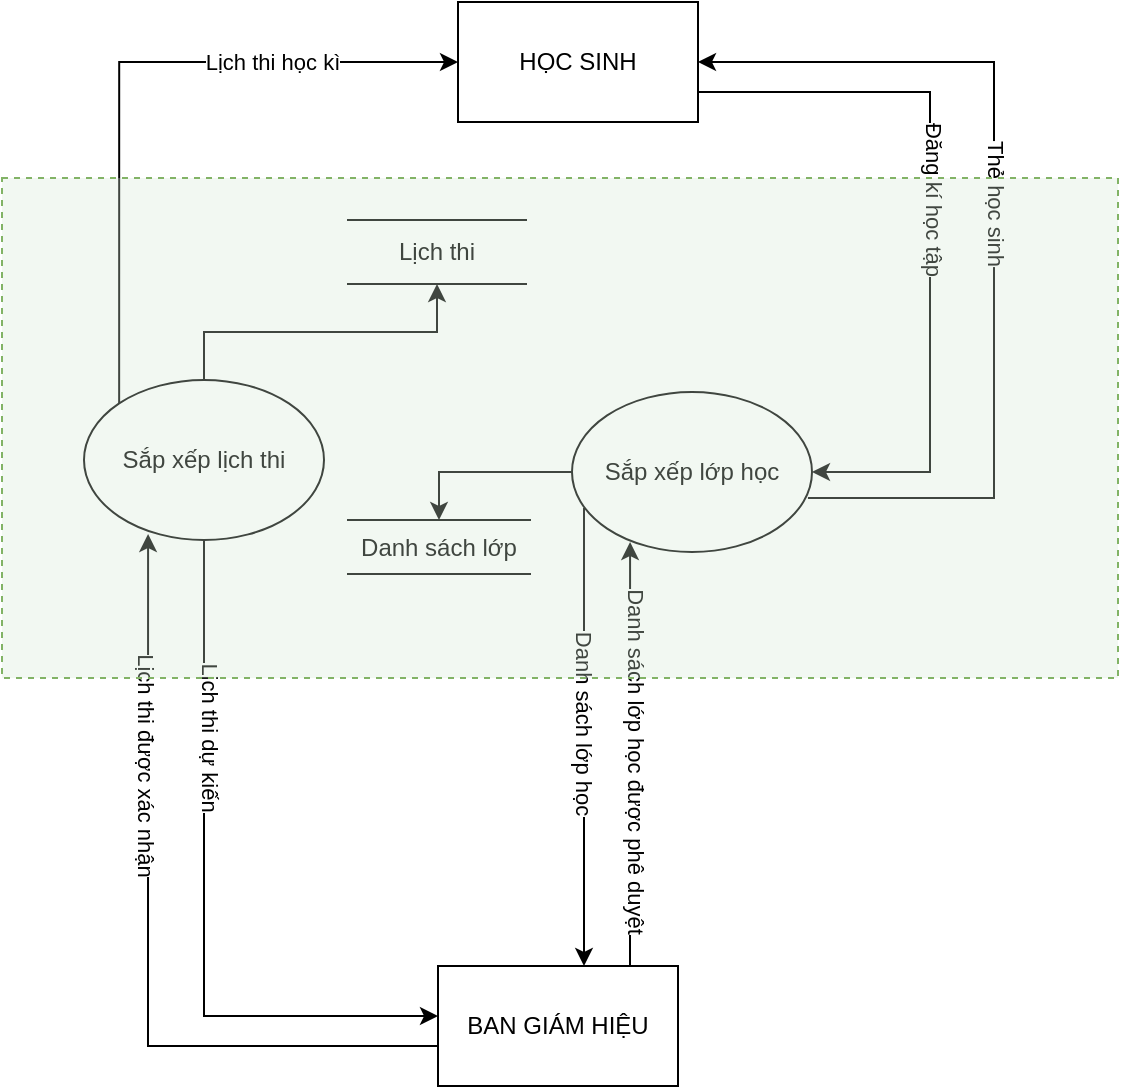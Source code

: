 <mxfile version="14.4.3" type="github">
  <diagram id="9bc5HynWW97KNLTAC6Zj" name="Page-1">
    <mxGraphModel dx="1369" dy="776" grid="0" gridSize="10" guides="1" tooltips="1" connect="1" arrows="1" fold="1" page="1" pageScale="1" pageWidth="850" pageHeight="1100" background="#ffffff" math="0" shadow="0">
      <root>
        <mxCell id="0" />
        <mxCell id="1" parent="0" />
        <mxCell id="DaIMqEM_JUgA9F1qBchQ-1" style="edgeStyle=orthogonalEdgeStyle;rounded=0;orthogonalLoop=1;jettySize=auto;html=1;entryX=1;entryY=0.5;entryDx=0;entryDy=0;exitX=0.983;exitY=0.663;exitDx=0;exitDy=0;exitPerimeter=0;" edge="1" parent="1" source="DaIMqEM_JUgA9F1qBchQ-39" target="DaIMqEM_JUgA9F1qBchQ-26">
          <mxGeometry relative="1" as="geometry">
            <mxPoint x="654" y="41" as="sourcePoint" />
            <Array as="points">
              <mxPoint x="685" y="457" />
              <mxPoint x="685" y="239" />
            </Array>
          </mxGeometry>
        </mxCell>
        <mxCell id="DaIMqEM_JUgA9F1qBchQ-2" value="Thẻ học sinh" style="edgeLabel;html=1;align=center;verticalAlign=middle;resizable=0;points=[];rotation=90;" vertex="1" connectable="0" parent="DaIMqEM_JUgA9F1qBchQ-1">
          <mxGeometry x="0.05" y="-1" relative="1" as="geometry">
            <mxPoint as="offset" />
          </mxGeometry>
        </mxCell>
        <mxCell id="DaIMqEM_JUgA9F1qBchQ-3" style="edgeStyle=orthogonalEdgeStyle;rounded=0;orthogonalLoop=1;jettySize=auto;html=1;entryX=0;entryY=0.5;entryDx=0;entryDy=0;exitX=0;exitY=0;exitDx=0;exitDy=0;" edge="1" parent="1" source="DaIMqEM_JUgA9F1qBchQ-48" target="DaIMqEM_JUgA9F1qBchQ-26">
          <mxGeometry relative="1" as="geometry">
            <Array as="points">
              <mxPoint x="248" y="239" />
            </Array>
            <mxPoint x="721" y="48" as="sourcePoint" />
          </mxGeometry>
        </mxCell>
        <mxCell id="DaIMqEM_JUgA9F1qBchQ-4" value="Lịch thi học kì" style="edgeLabel;html=1;align=center;verticalAlign=middle;resizable=0;points=[];" vertex="1" connectable="0" parent="DaIMqEM_JUgA9F1qBchQ-3">
          <mxGeometry x="-0.137" y="-2" relative="1" as="geometry">
            <mxPoint x="74.4" y="-23.72" as="offset" />
          </mxGeometry>
        </mxCell>
        <mxCell id="DaIMqEM_JUgA9F1qBchQ-11" style="edgeStyle=orthogonalEdgeStyle;rounded=0;orthogonalLoop=1;jettySize=auto;html=1;align=right;exitX=0.05;exitY=0.725;exitDx=0;exitDy=0;exitPerimeter=0;" edge="1" parent="1" source="DaIMqEM_JUgA9F1qBchQ-39" target="DaIMqEM_JUgA9F1qBchQ-41">
          <mxGeometry relative="1" as="geometry">
            <Array as="points">
              <mxPoint x="480" y="642" />
              <mxPoint x="480" y="642" />
            </Array>
            <mxPoint x="505" y="477" as="sourcePoint" />
          </mxGeometry>
        </mxCell>
        <mxCell id="DaIMqEM_JUgA9F1qBchQ-12" value="Danh sách lớp học" style="edgeLabel;html=1;align=center;verticalAlign=middle;resizable=0;points=[];rotation=90;" vertex="1" connectable="0" parent="DaIMqEM_JUgA9F1qBchQ-11">
          <mxGeometry x="-0.067" relative="1" as="geometry">
            <mxPoint as="offset" />
          </mxGeometry>
        </mxCell>
        <mxCell id="DaIMqEM_JUgA9F1qBchQ-13" style="edgeStyle=orthogonalEdgeStyle;rounded=0;orthogonalLoop=1;jettySize=auto;html=1;align=right;exitX=0.5;exitY=1;exitDx=0;exitDy=0;" edge="1" parent="1" source="DaIMqEM_JUgA9F1qBchQ-48">
          <mxGeometry relative="1" as="geometry">
            <Array as="points">
              <mxPoint x="290" y="716" />
            </Array>
            <mxPoint x="159" y="35" as="sourcePoint" />
            <mxPoint x="407" y="716" as="targetPoint" />
          </mxGeometry>
        </mxCell>
        <mxCell id="DaIMqEM_JUgA9F1qBchQ-14" value="Lịch thi dự kiến" style="edgeLabel;html=1;align=center;verticalAlign=middle;resizable=0;points=[];rotation=90;" vertex="1" connectable="0" parent="DaIMqEM_JUgA9F1qBchQ-13">
          <mxGeometry x="0.111" y="-2" relative="1" as="geometry">
            <mxPoint x="5" y="-99" as="offset" />
          </mxGeometry>
        </mxCell>
        <mxCell id="DaIMqEM_JUgA9F1qBchQ-17" style="edgeStyle=orthogonalEdgeStyle;rounded=0;orthogonalLoop=1;jettySize=auto;html=1;align=right;entryX=0.242;entryY=0.938;entryDx=0;entryDy=0;entryPerimeter=0;" edge="1" parent="1" source="DaIMqEM_JUgA9F1qBchQ-41" target="DaIMqEM_JUgA9F1qBchQ-39">
          <mxGeometry relative="1" as="geometry">
            <Array as="points">
              <mxPoint x="503" y="587" />
              <mxPoint x="503" y="587" />
            </Array>
            <mxPoint x="26" y="671" as="targetPoint" />
          </mxGeometry>
        </mxCell>
        <mxCell id="DaIMqEM_JUgA9F1qBchQ-18" value="Danh sách lớp học được phê duyệt" style="edgeLabel;html=1;align=center;verticalAlign=middle;resizable=0;points=[];rotation=90;" vertex="1" connectable="0" parent="DaIMqEM_JUgA9F1qBchQ-17">
          <mxGeometry x="-0.075" y="2" relative="1" as="geometry">
            <mxPoint x="5" y="-5" as="offset" />
          </mxGeometry>
        </mxCell>
        <mxCell id="DaIMqEM_JUgA9F1qBchQ-19" style="edgeStyle=orthogonalEdgeStyle;rounded=0;orthogonalLoop=1;jettySize=auto;html=1;exitX=0;exitY=0.75;exitDx=0;exitDy=0;align=right;entryX=0.267;entryY=0.963;entryDx=0;entryDy=0;entryPerimeter=0;" edge="1" parent="1" source="DaIMqEM_JUgA9F1qBchQ-41" target="DaIMqEM_JUgA9F1qBchQ-48">
          <mxGeometry relative="1" as="geometry">
            <Array as="points">
              <mxPoint x="262" y="731" />
            </Array>
            <mxPoint x="131" y="36" as="targetPoint" />
          </mxGeometry>
        </mxCell>
        <mxCell id="DaIMqEM_JUgA9F1qBchQ-20" value="Lịch thi được xác nhận" style="edgeLabel;html=1;align=center;verticalAlign=middle;resizable=0;points=[];rotation=90;" vertex="1" connectable="0" parent="DaIMqEM_JUgA9F1qBchQ-19">
          <mxGeometry x="-0.079" relative="1" as="geometry">
            <mxPoint x="-1.01" y="-104" as="offset" />
          </mxGeometry>
        </mxCell>
        <mxCell id="DaIMqEM_JUgA9F1qBchQ-22" style="edgeStyle=orthogonalEdgeStyle;rounded=0;orthogonalLoop=1;jettySize=auto;html=1;exitX=1;exitY=0.75;exitDx=0;exitDy=0;entryX=1;entryY=0.5;entryDx=0;entryDy=0;" edge="1" parent="1" source="DaIMqEM_JUgA9F1qBchQ-26" target="DaIMqEM_JUgA9F1qBchQ-39">
          <mxGeometry relative="1" as="geometry">
            <Array as="points">
              <mxPoint x="653" y="254" />
              <mxPoint x="653" y="444" />
            </Array>
            <mxPoint x="586" y="39" as="targetPoint" />
          </mxGeometry>
        </mxCell>
        <mxCell id="DaIMqEM_JUgA9F1qBchQ-23" value="Đăng kí học tập" style="edgeLabel;html=1;align=center;verticalAlign=middle;resizable=0;points=[];rotation=90;" vertex="1" connectable="0" parent="DaIMqEM_JUgA9F1qBchQ-22">
          <mxGeometry x="-0.073" y="2" relative="1" as="geometry">
            <mxPoint as="offset" />
          </mxGeometry>
        </mxCell>
        <mxCell id="DaIMqEM_JUgA9F1qBchQ-26" value="HỌC SINH" style="rounded=0;whiteSpace=wrap;html=1;" vertex="1" parent="1">
          <mxGeometry x="417" y="209" width="120" height="60" as="geometry" />
        </mxCell>
        <mxCell id="DaIMqEM_JUgA9F1qBchQ-37" style="edgeStyle=orthogonalEdgeStyle;rounded=0;orthogonalLoop=1;jettySize=auto;html=1;exitX=0;exitY=0.5;exitDx=0;exitDy=0;entryX=0.5;entryY=0;entryDx=0;entryDy=0;" edge="1" parent="1" source="DaIMqEM_JUgA9F1qBchQ-39" target="DaIMqEM_JUgA9F1qBchQ-44">
          <mxGeometry relative="1" as="geometry">
            <Array as="points">
              <mxPoint x="408" y="444" />
            </Array>
          </mxGeometry>
        </mxCell>
        <mxCell id="DaIMqEM_JUgA9F1qBchQ-38" style="edgeStyle=orthogonalEdgeStyle;rounded=0;orthogonalLoop=1;jettySize=auto;html=1;exitX=0.5;exitY=0;exitDx=0;exitDy=0;entryX=0.5;entryY=1;entryDx=0;entryDy=0;" edge="1" parent="1" source="DaIMqEM_JUgA9F1qBchQ-48" target="DaIMqEM_JUgA9F1qBchQ-43">
          <mxGeometry relative="1" as="geometry" />
        </mxCell>
        <mxCell id="DaIMqEM_JUgA9F1qBchQ-39" value="Sắp xếp lớp học" style="ellipse;whiteSpace=wrap;html=1;" vertex="1" parent="1">
          <mxGeometry x="474" y="404" width="120" height="80" as="geometry" />
        </mxCell>
        <mxCell id="DaIMqEM_JUgA9F1qBchQ-41" value="BAN GIÁM HIỆU" style="rounded=0;whiteSpace=wrap;html=1;" vertex="1" parent="1">
          <mxGeometry x="407" y="691" width="120" height="60" as="geometry" />
        </mxCell>
        <mxCell id="DaIMqEM_JUgA9F1qBchQ-43" value="Lịch thi" style="shape=partialRectangle;whiteSpace=wrap;html=1;left=0;right=0;fillColor=none;rounded=0;shadow=0;glass=0;sketch=0;" vertex="1" parent="1">
          <mxGeometry x="362" y="318" width="89" height="32" as="geometry" />
        </mxCell>
        <mxCell id="DaIMqEM_JUgA9F1qBchQ-44" value="Danh sách lớp" style="shape=partialRectangle;whiteSpace=wrap;html=1;left=0;right=0;fillColor=none;rounded=0;shadow=0;glass=0;sketch=0;" vertex="1" parent="1">
          <mxGeometry x="362" y="468" width="91" height="27" as="geometry" />
        </mxCell>
        <mxCell id="DaIMqEM_JUgA9F1qBchQ-48" value="Sắp xếp lịch thi" style="ellipse;whiteSpace=wrap;html=1;" vertex="1" parent="1">
          <mxGeometry x="230" y="398" width="120" height="80" as="geometry" />
        </mxCell>
        <mxCell id="DaIMqEM_JUgA9F1qBchQ-49" value="" style="rounded=0;whiteSpace=wrap;html=1;fillColor=#d5e8d4;strokeColor=#82b366;dashed=1;fillOpacity=30;" vertex="1" parent="1">
          <mxGeometry x="189" y="297" width="558" height="250" as="geometry" />
        </mxCell>
      </root>
    </mxGraphModel>
  </diagram>
</mxfile>

